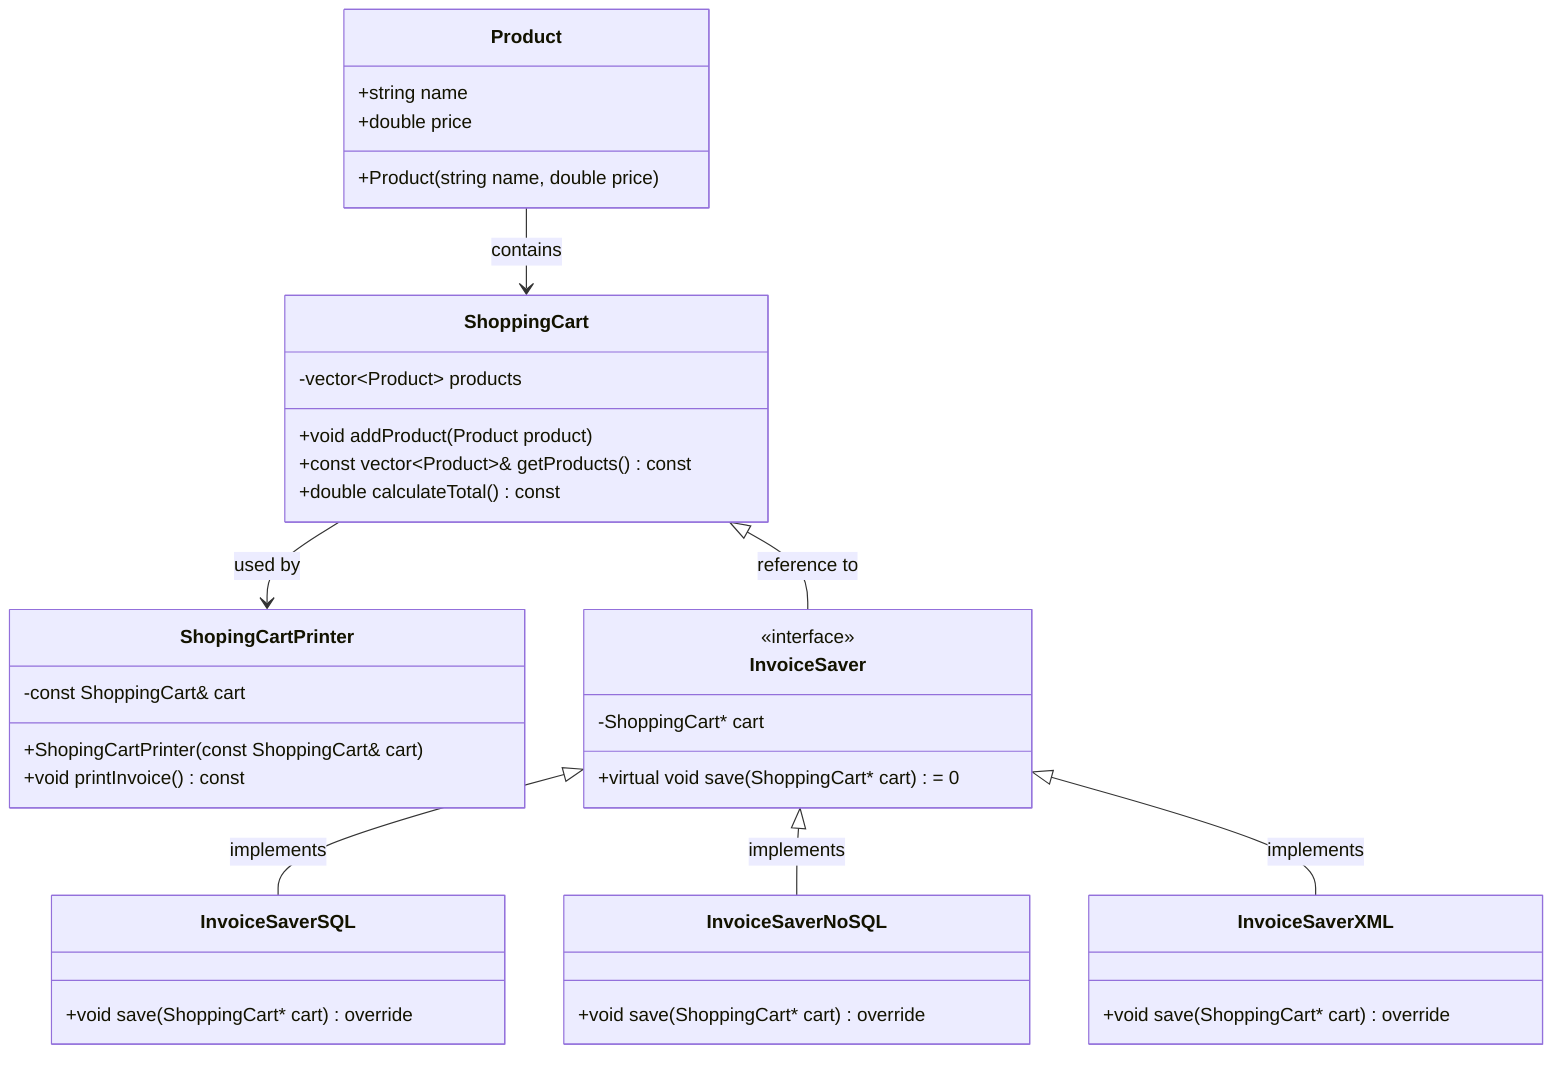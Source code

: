 classDiagram
    class Product {
        +string name
        +double price
        +Product(string name, double price)
    }
    class ShoppingCart {
        -vector~Product~ products
        +void addProduct(Product product)
        +const vector~Product~& getProducts() const
        +double calculateTotal() const
    }
    class ShopingCartPrinter {
        -const ShoppingCart& cart
        +ShopingCartPrinter(const ShoppingCart& cart)
        +void printInvoice() const
    }
    class InvoiceSaver {
        -ShoppingCart* cart
        <<interface>>
        +virtual void save(ShoppingCart* cart) = 0
    }
    class InvoiceSaverSQL {
        +void save(ShoppingCart* cart) override
    }
    class InvoiceSaverNoSQL {
        +void save(ShoppingCart* cart) override
    }
    class InvoiceSaverXML {
        +void save(ShoppingCart* cart) override
    }

    Product --> ShoppingCart : contains
    ShoppingCart --> ShopingCartPrinter : used by
    ShoppingCart <|-- InvoiceSaver : reference to
    InvoiceSaver <|-- InvoiceSaverSQL : implements
    InvoiceSaver <|-- InvoiceSaverNoSQL : implements
    InvoiceSaver <|-- InvoiceSaverXML : implements


%% Right-click --> Preview Diagram to see the rendered diagram